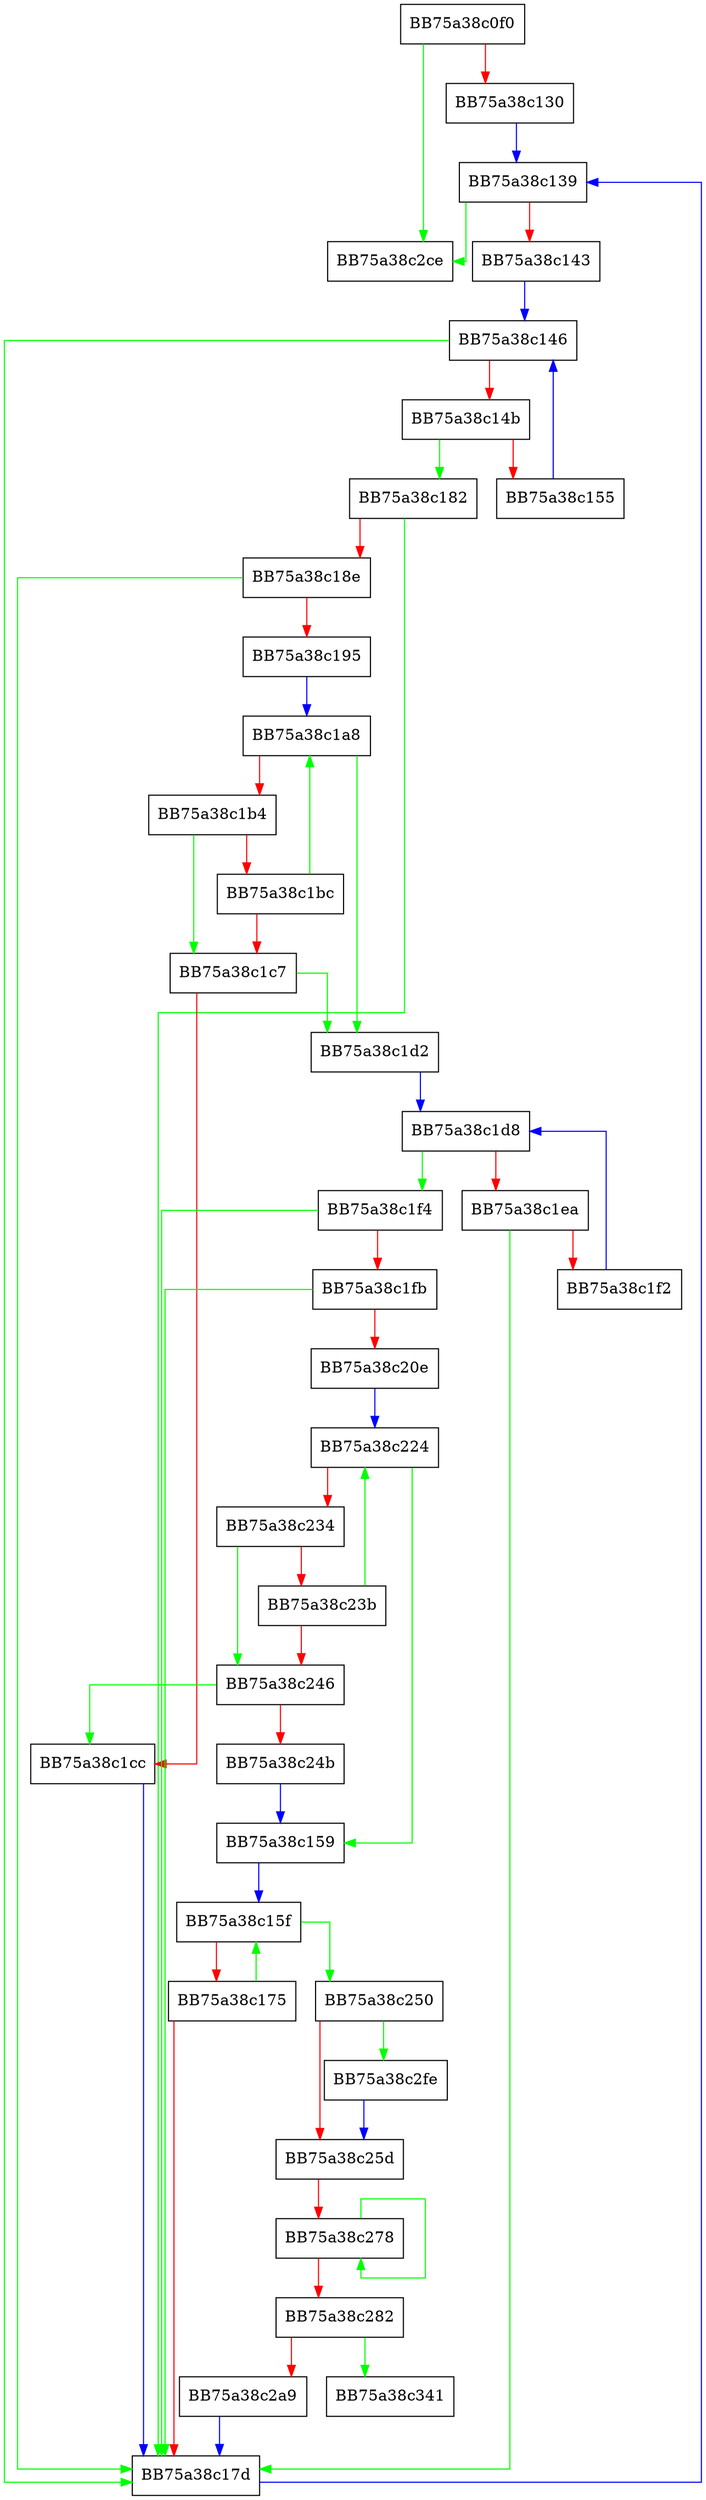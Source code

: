 digraph VdllNdatVfsLinkCallback {
  node [shape="box"];
  graph [splines=ortho];
  BB75a38c0f0 -> BB75a38c2ce [color="green"];
  BB75a38c0f0 -> BB75a38c130 [color="red"];
  BB75a38c130 -> BB75a38c139 [color="blue"];
  BB75a38c139 -> BB75a38c2ce [color="green"];
  BB75a38c139 -> BB75a38c143 [color="red"];
  BB75a38c143 -> BB75a38c146 [color="blue"];
  BB75a38c146 -> BB75a38c17d [color="green"];
  BB75a38c146 -> BB75a38c14b [color="red"];
  BB75a38c14b -> BB75a38c182 [color="green"];
  BB75a38c14b -> BB75a38c155 [color="red"];
  BB75a38c155 -> BB75a38c146 [color="blue"];
  BB75a38c159 -> BB75a38c15f [color="blue"];
  BB75a38c15f -> BB75a38c250 [color="green"];
  BB75a38c15f -> BB75a38c175 [color="red"];
  BB75a38c175 -> BB75a38c15f [color="green"];
  BB75a38c175 -> BB75a38c17d [color="red"];
  BB75a38c17d -> BB75a38c139 [color="blue"];
  BB75a38c182 -> BB75a38c17d [color="green"];
  BB75a38c182 -> BB75a38c18e [color="red"];
  BB75a38c18e -> BB75a38c17d [color="green"];
  BB75a38c18e -> BB75a38c195 [color="red"];
  BB75a38c195 -> BB75a38c1a8 [color="blue"];
  BB75a38c1a8 -> BB75a38c1d2 [color="green"];
  BB75a38c1a8 -> BB75a38c1b4 [color="red"];
  BB75a38c1b4 -> BB75a38c1c7 [color="green"];
  BB75a38c1b4 -> BB75a38c1bc [color="red"];
  BB75a38c1bc -> BB75a38c1a8 [color="green"];
  BB75a38c1bc -> BB75a38c1c7 [color="red"];
  BB75a38c1c7 -> BB75a38c1d2 [color="green"];
  BB75a38c1c7 -> BB75a38c1cc [color="red"];
  BB75a38c1cc -> BB75a38c17d [color="blue"];
  BB75a38c1d2 -> BB75a38c1d8 [color="blue"];
  BB75a38c1d8 -> BB75a38c1f4 [color="green"];
  BB75a38c1d8 -> BB75a38c1ea [color="red"];
  BB75a38c1ea -> BB75a38c17d [color="green"];
  BB75a38c1ea -> BB75a38c1f2 [color="red"];
  BB75a38c1f2 -> BB75a38c1d8 [color="blue"];
  BB75a38c1f4 -> BB75a38c17d [color="green"];
  BB75a38c1f4 -> BB75a38c1fb [color="red"];
  BB75a38c1fb -> BB75a38c17d [color="green"];
  BB75a38c1fb -> BB75a38c20e [color="red"];
  BB75a38c20e -> BB75a38c224 [color="blue"];
  BB75a38c224 -> BB75a38c159 [color="green"];
  BB75a38c224 -> BB75a38c234 [color="red"];
  BB75a38c234 -> BB75a38c246 [color="green"];
  BB75a38c234 -> BB75a38c23b [color="red"];
  BB75a38c23b -> BB75a38c224 [color="green"];
  BB75a38c23b -> BB75a38c246 [color="red"];
  BB75a38c246 -> BB75a38c1cc [color="green"];
  BB75a38c246 -> BB75a38c24b [color="red"];
  BB75a38c24b -> BB75a38c159 [color="blue"];
  BB75a38c250 -> BB75a38c2fe [color="green"];
  BB75a38c250 -> BB75a38c25d [color="red"];
  BB75a38c25d -> BB75a38c278 [color="red"];
  BB75a38c278 -> BB75a38c278 [color="green"];
  BB75a38c278 -> BB75a38c282 [color="red"];
  BB75a38c282 -> BB75a38c341 [color="green"];
  BB75a38c282 -> BB75a38c2a9 [color="red"];
  BB75a38c2a9 -> BB75a38c17d [color="blue"];
  BB75a38c2fe -> BB75a38c25d [color="blue"];
}